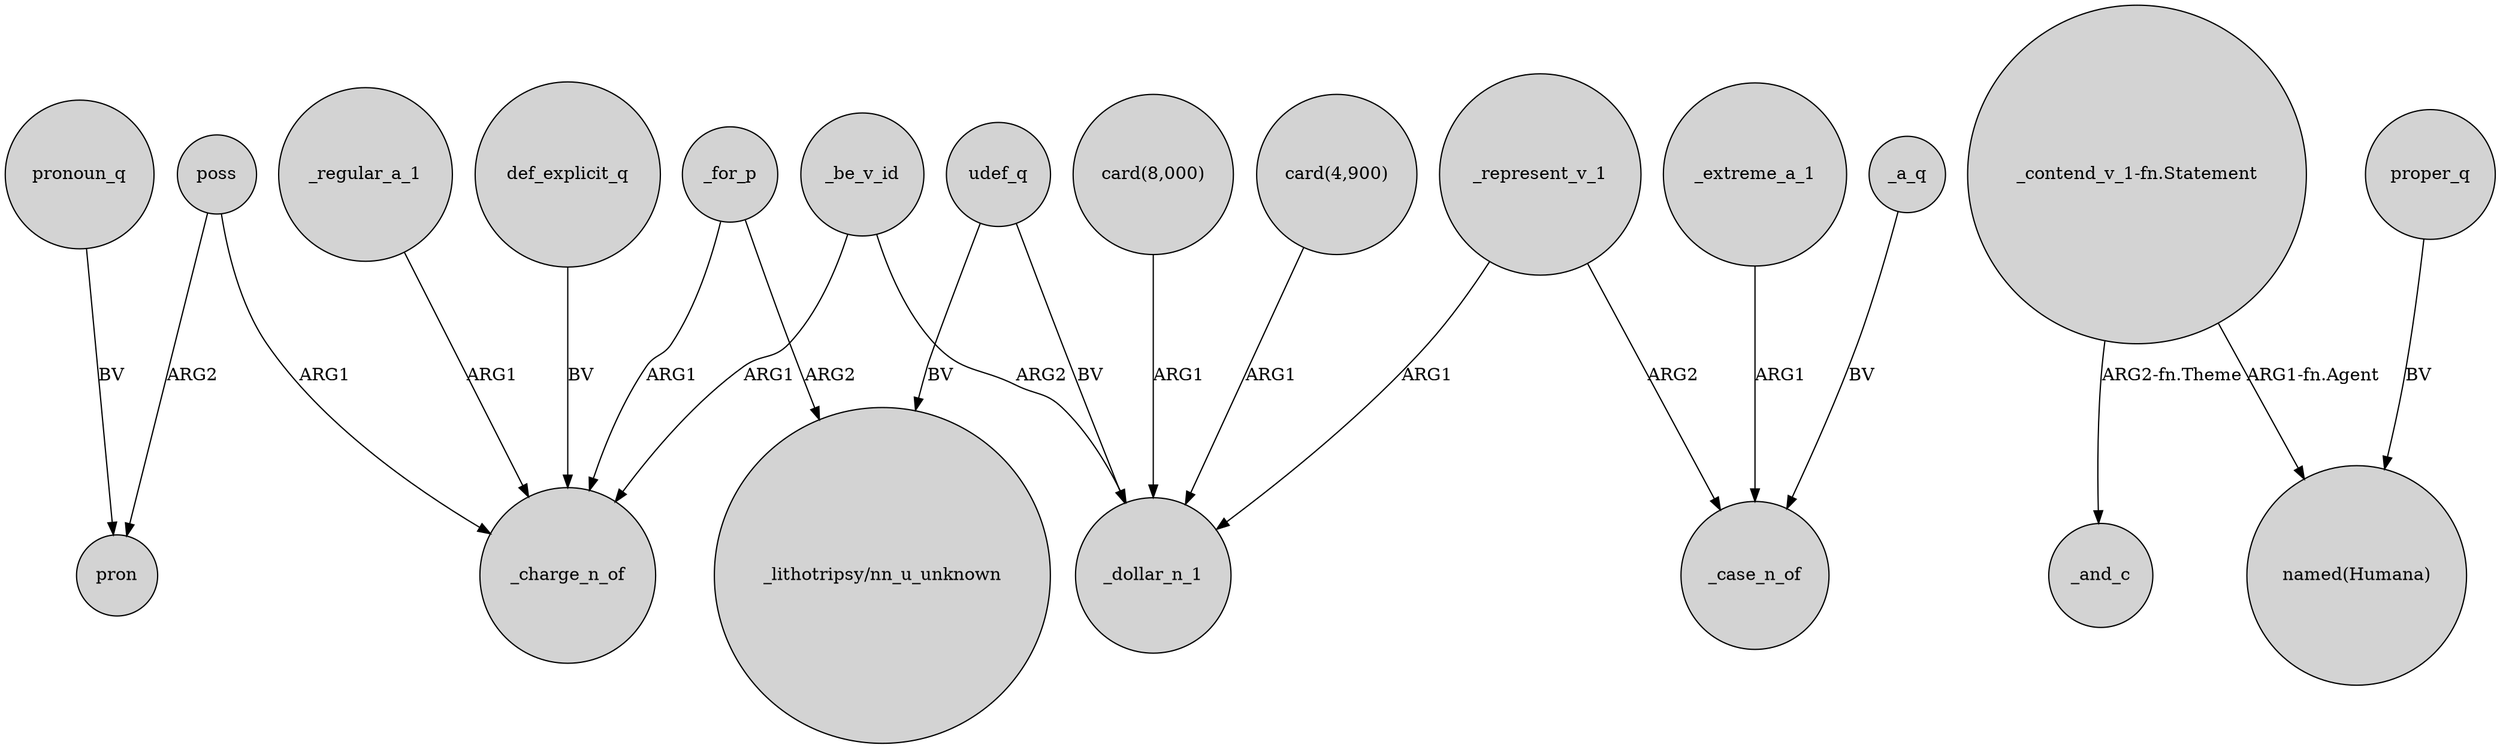 digraph {
	node [shape=circle style=filled]
	poss -> pron [label=ARG2]
	"_contend_v_1-fn.Statement" -> _and_c [label="ARG2-fn.Theme"]
	_a_q -> _case_n_of [label=BV]
	_extreme_a_1 -> _case_n_of [label=ARG1]
	_represent_v_1 -> _dollar_n_1 [label=ARG1]
	_represent_v_1 -> _case_n_of [label=ARG2]
	_regular_a_1 -> _charge_n_of [label=ARG1]
	proper_q -> "named(Humana)" [label=BV]
	_for_p -> _charge_n_of [label=ARG1]
	udef_q -> "_lithotripsy/nn_u_unknown" [label=BV]
	_for_p -> "_lithotripsy/nn_u_unknown" [label=ARG2]
	pronoun_q -> pron [label=BV]
	"card(8,000)" -> _dollar_n_1 [label=ARG1]
	_be_v_id -> _dollar_n_1 [label=ARG2]
	"card(4,900)" -> _dollar_n_1 [label=ARG1]
	_be_v_id -> _charge_n_of [label=ARG1]
	"_contend_v_1-fn.Statement" -> "named(Humana)" [label="ARG1-fn.Agent"]
	def_explicit_q -> _charge_n_of [label=BV]
	udef_q -> _dollar_n_1 [label=BV]
	poss -> _charge_n_of [label=ARG1]
}
